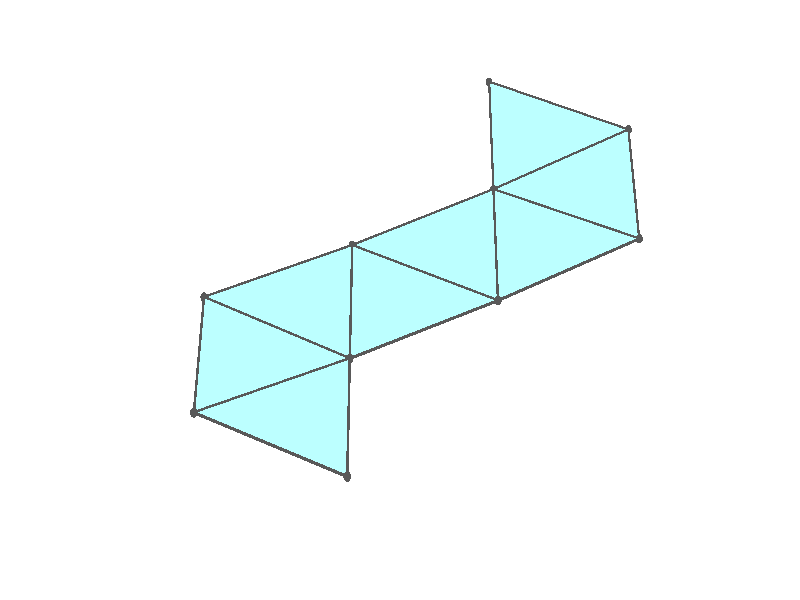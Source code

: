 #version 3.7;
global_settings{assumed_gamma 1.0}
camera{perspective location <18.750000000000000000000000, 10.825317547305481014063844, 12.499999999999996447286321> right <0.133333333333333331482962, -0.230940107675850353485814, -0.000000000000000000000000> up <-0.064951905283832905846353, -0.037499999999999998612221, 0.129903810567665811692706> direction <0.750000000000000111022302, 0.433012701892219298294151, 0.499999999999999944488849> sky <-0.433012701892219298294151, -0.249999999999999944488849, 0.866025403784438707610605> look_at <18.000000000000000000000000, 10.392304845413262270881205, 11.999999999999996447286321>}
light_source{<18.750000000000000000000000, 10.825317547305481014063844, 12.499999999999996447286321> rgb<1.0,1.0,1.0>}
background{rgb<1,1,1>}
union{union{object{union{sphere{<-0.408248290463862795185435, 0.707106781186547461715008, -0.004036059182105589115963>,0.029999999999999998889777}sphere{<-0.408248290463863350296947, -0.707106781186547350692706, -0.004036059182105589115963>,0.029999999999999998889777}sphere{<0.816496580927725923437777, -0.000000000000000199983985, -0.004036059182105589115963>,0.029999999999999998889777}} pigment{rgb<0.1,0.1,0.1>}}object{union{cylinder{<-0.408248290463862795185435, 0.707106781186547461715008, -0.004036059182105589115963>,<-0.408248290463863350296947, -0.707106781186547350692706, -0.004036059182105589115963>,0.010000000000000000208167}cylinder{<-0.408248290463863350296947, -0.707106781186547350692706, -0.004036059182105589115963>,<0.816496580927725923437777, -0.000000000000000199983985, -0.004036059182105589115963>,0.010000000000000000208167}cylinder{<0.816496580927725923437777, -0.000000000000000199983985, -0.004036059182105589115963>,<-0.408248290463862795185435, 0.707106781186547461715008, -0.004036059182105589115963>,0.010000000000000000208167}} pigment{rgb<0.1,0.1,0.1>}}object{polygon{3.000000000000000000000000,<-0.408248290463862795185435, 0.707106781186547461715008, -0.004036059182105589115963>,<-0.408248290463863350296947, -0.707106781186547350692706, -0.004036059182105589115963>,<0.816496580927725923437777, -0.000000000000000199983985, -0.004036059182105589115963>} pigment{rgbft<0.5,1.0,1.0,0.1,0.1>}}}union{object{union{sphere{<-0.408248290463862795185435, 0.707106781186547461715008, -0.004036059182101727621506>,0.029999999999999998889777}sphere{<-0.408248290463863239274644, -0.707106781186547350692706, -0.004036059182101731090953>,0.029999999999999998889777}sphere{<-1.632753798844196690964736, 0.000000000000000693974185, 0.020176746236099715042789>,0.029999999999999998889777}} pigment{rgb<0.1,0.1,0.1>}}object{union{cylinder{<-0.408248290463862795185435, 0.707106781186547461715008, -0.004036059182101727621506>,<-0.408248290463863239274644, -0.707106781186547350692706, -0.004036059182101731090953>,0.010000000000000000208167}cylinder{<-0.408248290463863239274644, -0.707106781186547350692706, -0.004036059182101731090953>,<-1.632753798844196690964736, 0.000000000000000693974185, 0.020176746236099715042789>,0.010000000000000000208167}cylinder{<-1.632753798844196690964736, 0.000000000000000693974185, 0.020176746236099715042789>,<-0.408248290463862795185435, 0.707106781186547461715008, -0.004036059182101727621506>,0.010000000000000000208167}} pigment{rgb<0.1,0.1,0.1>}}object{polygon{3.000000000000000000000000,<-0.408248290463862795185435, 0.707106781186547461715008, -0.004036059182101727621506>,<-0.408248290463863239274644, -0.707106781186547350692706, -0.004036059182101731090953>,<-1.632753798844196690964736, 0.000000000000000693974185, 0.020176746236099715042789>} pigment{rgbft<0.5,1.0,1.0,0.1,0.1>}}}union{object{union{sphere{<-0.408248290463862684163132, 0.707106781186547572737311, -0.004036059182103805820230>,0.029999999999999998889777}sphere{<-1.632155461487389214170207, 1.414006267924622362031073, 0.044382453461665812011194>,0.029999999999999998889777}sphere{<-1.632753798844196690964736, 0.000000000000000444089210, 0.020176746236097643782958>,0.029999999999999998889777}} pigment{rgb<0.1,0.1,0.1>}}object{union{cylinder{<-0.408248290463862684163132, 0.707106781186547572737311, -0.004036059182103805820230>,<-1.632155461487389214170207, 1.414006267924622362031073, 0.044382453461665812011194>,0.010000000000000000208167}cylinder{<-1.632155461487389214170207, 1.414006267924622362031073, 0.044382453461665812011194>,<-1.632753798844196690964736, 0.000000000000000444089210, 0.020176746236097643782958>,0.010000000000000000208167}cylinder{<-1.632753798844196690964736, 0.000000000000000444089210, 0.020176746236097643782958>,<-0.408248290463862684163132, 0.707106781186547572737311, -0.004036059182103805820230>,0.010000000000000000208167}} pigment{rgb<0.1,0.1,0.1>}}object{polygon{3.000000000000000000000000,<-0.408248290463862684163132, 0.707106781186547572737311, -0.004036059182103805820230>,<-1.632155461487389214170207, 1.414006267924622362031073, 0.044382453461665812011194>,<-1.632753798844196690964736, 0.000000000000000444089210, 0.020176746236097643782958>} pigment{rgbft<0.5,1.0,1.0,0.1,0.1>}}}union{object{union{sphere{<-2.855703833573116412480886, 0.706484958611283353491217, 0.092786771801069617415791>,0.029999999999999998889777}sphere{<-1.632155461487387881902578, 1.414006267924622362031073, 0.044382453461670218208823>,0.029999999999999998889777}sphere{<-1.632753798844196024830921, 0.000000000000000460135402, 0.020176746236102091613951>,0.029999999999999998889777}} pigment{rgb<0.1,0.1,0.1>}}object{union{cylinder{<-2.855703833573116412480886, 0.706484958611283353491217, 0.092786771801069617415791>,<-1.632155461487387881902578, 1.414006267924622362031073, 0.044382453461670218208823>,0.010000000000000000208167}cylinder{<-1.632155461487387881902578, 1.414006267924622362031073, 0.044382453461670218208823>,<-1.632753798844196024830921, 0.000000000000000460135402, 0.020176746236102091613951>,0.010000000000000000208167}cylinder{<-1.632753798844196024830921, 0.000000000000000460135402, 0.020176746236102091613951>,<-2.855703833573116412480886, 0.706484958611283353491217, 0.092786771801069617415791>,0.010000000000000000208167}} pigment{rgb<0.1,0.1,0.1>}}object{polygon{3.000000000000000000000000,<-2.855703833573116412480886, 0.706484958611283353491217, 0.092786771801069617415791>,<-1.632155461487387881902578, 1.414006267924622362031073, 0.044382453461670218208823>,<-1.632753798844196024830921, 0.000000000000000460135402, 0.020176746236102091613951>} pigment{rgbft<0.5,1.0,1.0,0.1,0.1>}}}union{object{union{sphere{<-2.855703833573116412480886, 0.706484958611283353491217, 0.092786771801073364418500>,0.029999999999999998889777}sphere{<-2.854986340882522455331127, -0.707728421469163260226765, 0.092758387353515714401908>,0.029999999999999998889777}sphere{<-1.632753798844196246875526, 0.000000000000000222044605, 0.020176746236105842086106>,0.029999999999999998889777}} pigment{rgb<0.1,0.1,0.1>}}object{union{cylinder{<-2.855703833573116412480886, 0.706484958611283353491217, 0.092786771801073364418500>,<-2.854986340882522455331127, -0.707728421469163260226765, 0.092758387353515714401908>,0.010000000000000000208167}cylinder{<-2.854986340882522455331127, -0.707728421469163260226765, 0.092758387353515714401908>,<-1.632753798844196246875526, 0.000000000000000222044605, 0.020176746236105842086106>,0.010000000000000000208167}cylinder{<-1.632753798844196246875526, 0.000000000000000222044605, 0.020176746236105842086106>,<-2.855703833573116412480886, 0.706484958611283353491217, 0.092786771801073364418500>,0.010000000000000000208167}} pigment{rgb<0.1,0.1,0.1>}}object{polygon{3.000000000000000000000000,<-2.855703833573116412480886, 0.706484958611283353491217, 0.092786771801073364418500>,<-2.854986340882522455331127, -0.707728421469163260226765, 0.092758387353515714401908>,<-1.632753798844196246875526, 0.000000000000000222044605, 0.020176746236105842086106>} pigment{rgbft<0.5,1.0,1.0,0.1,0.1>}}}union{object{union{sphere{<0.816376899422098012415461, -1.414006267924621917941863, 0.020176746236099711573342>,0.029999999999999998889777}sphere{<-0.408248290463863128252342, -0.707106781186547350692706, -0.004036059182101724152059>,0.029999999999999998889777}sphere{<0.816496580927725812415474, -0.000000000000000333066907, -0.004036059182101724152059>,0.029999999999999998889777}} pigment{rgb<0.1,0.1,0.1>}}object{union{cylinder{<0.816376899422098012415461, -1.414006267924621917941863, 0.020176746236099711573342>,<-0.408248290463863128252342, -0.707106781186547350692706, -0.004036059182101724152059>,0.010000000000000000208167}cylinder{<-0.408248290463863128252342, -0.707106781186547350692706, -0.004036059182101724152059>,<0.816496580927725812415474, -0.000000000000000333066907, -0.004036059182101724152059>,0.010000000000000000208167}cylinder{<0.816496580927725812415474, -0.000000000000000333066907, -0.004036059182101724152059>,<0.816376899422098012415461, -1.414006267924621917941863, 0.020176746236099711573342>,0.010000000000000000208167}} pigment{rgb<0.1,0.1,0.1>}}object{polygon{3.000000000000000000000000,<0.816376899422098012415461, -1.414006267924621917941863, 0.020176746236099711573342>,<-0.408248290463863128252342, -0.707106781186547350692706, -0.004036059182101724152059>,<0.816496580927725812415474, -0.000000000000000333066907, -0.004036059182101724152059>} pigment{rgbft<0.5,1.0,1.0,0.1,0.1>}}}union{object{union{sphere{<0.816376899422098123437763, -1.414006267924621695897258, 0.020176746236102972853477>,0.029999999999999998889777}sphere{<2.040643079876841792241748, -0.706484958611282798379705, 0.044382453461671141081712>,0.029999999999999998889777}sphere{<0.816496580927725812415474, -0.000000000000000346348384, -0.004036059182098455933030>,0.029999999999999998889777}} pigment{rgb<0.1,0.1,0.1>}}object{union{cylinder{<0.816376899422098123437763, -1.414006267924621695897258, 0.020176746236102972853477>,<2.040643079876841792241748, -0.706484958611282798379705, 0.044382453461671141081712>,0.010000000000000000208167}cylinder{<2.040643079876841792241748, -0.706484958611282798379705, 0.044382453461671141081712>,<0.816496580927725812415474, -0.000000000000000346348384, -0.004036059182098455933030>,0.010000000000000000208167}cylinder{<0.816496580927725812415474, -0.000000000000000346348384, -0.004036059182098455933030>,<0.816376899422098123437763, -1.414006267924621695897258, 0.020176746236102972853477>,0.010000000000000000208167}} pigment{rgb<0.1,0.1,0.1>}}object{polygon{3.000000000000000000000000,<0.816376899422098123437763, -1.414006267924621695897258, 0.020176746236102972853477>,<2.040643079876841792241748, -0.706484958611282798379705, 0.044382453461671141081712>,<0.816496580927725812415474, -0.000000000000000346348384, -0.004036059182098455933030>} pigment{rgbft<0.5,1.0,1.0,0.1,0.1>}}}union{object{union{sphere{<2.039925166261117084332000, 0.707728421469163260226765, 0.044368259157305495188339>,0.029999999999999998889777}sphere{<2.040643079876841348152539, -0.706484958611282909402007, 0.044382453461675672179432>,0.029999999999999998889777}sphere{<0.816496580927725812415474, -0.000000000000000222044605, -0.004036059182093907488076>,0.029999999999999998889777}} pigment{rgb<0.1,0.1,0.1>}}object{union{cylinder{<2.039925166261117084332000, 0.707728421469163260226765, 0.044368259157305495188339>,<2.040643079876841348152539, -0.706484958611282909402007, 0.044382453461675672179432>,0.010000000000000000208167}cylinder{<2.040643079876841348152539, -0.706484958611282909402007, 0.044382453461675672179432>,<0.816496580927725812415474, -0.000000000000000222044605, -0.004036059182093907488076>,0.010000000000000000208167}cylinder{<0.816496580927725812415474, -0.000000000000000222044605, -0.004036059182093907488076>,<2.039925166261117084332000, 0.707728421469163260226765, 0.044368259157305495188339>,0.010000000000000000208167}} pigment{rgb<0.1,0.1,0.1>}}object{polygon{3.000000000000000000000000,<2.039925166261117084332000, 0.707728421469163260226765, 0.044368259157305495188339>,<2.040643079876841348152539, -0.706484958611282909402007, 0.044382453461675672179432>,<0.816496580927725812415474, -0.000000000000000222044605, -0.004036059182093907488076>} pigment{rgbft<0.5,1.0,1.0,0.1,0.1>}}}}
